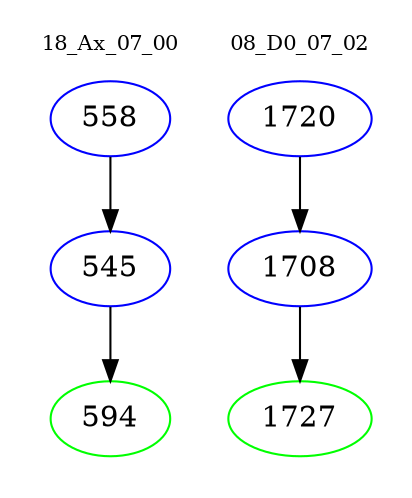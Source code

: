 digraph{
subgraph cluster_0 {
color = white
label = "18_Ax_07_00";
fontsize=10;
T0_558 [label="558", color="blue"]
T0_558 -> T0_545 [color="black"]
T0_545 [label="545", color="blue"]
T0_545 -> T0_594 [color="black"]
T0_594 [label="594", color="green"]
}
subgraph cluster_1 {
color = white
label = "08_D0_07_02";
fontsize=10;
T1_1720 [label="1720", color="blue"]
T1_1720 -> T1_1708 [color="black"]
T1_1708 [label="1708", color="blue"]
T1_1708 -> T1_1727 [color="black"]
T1_1727 [label="1727", color="green"]
}
}
